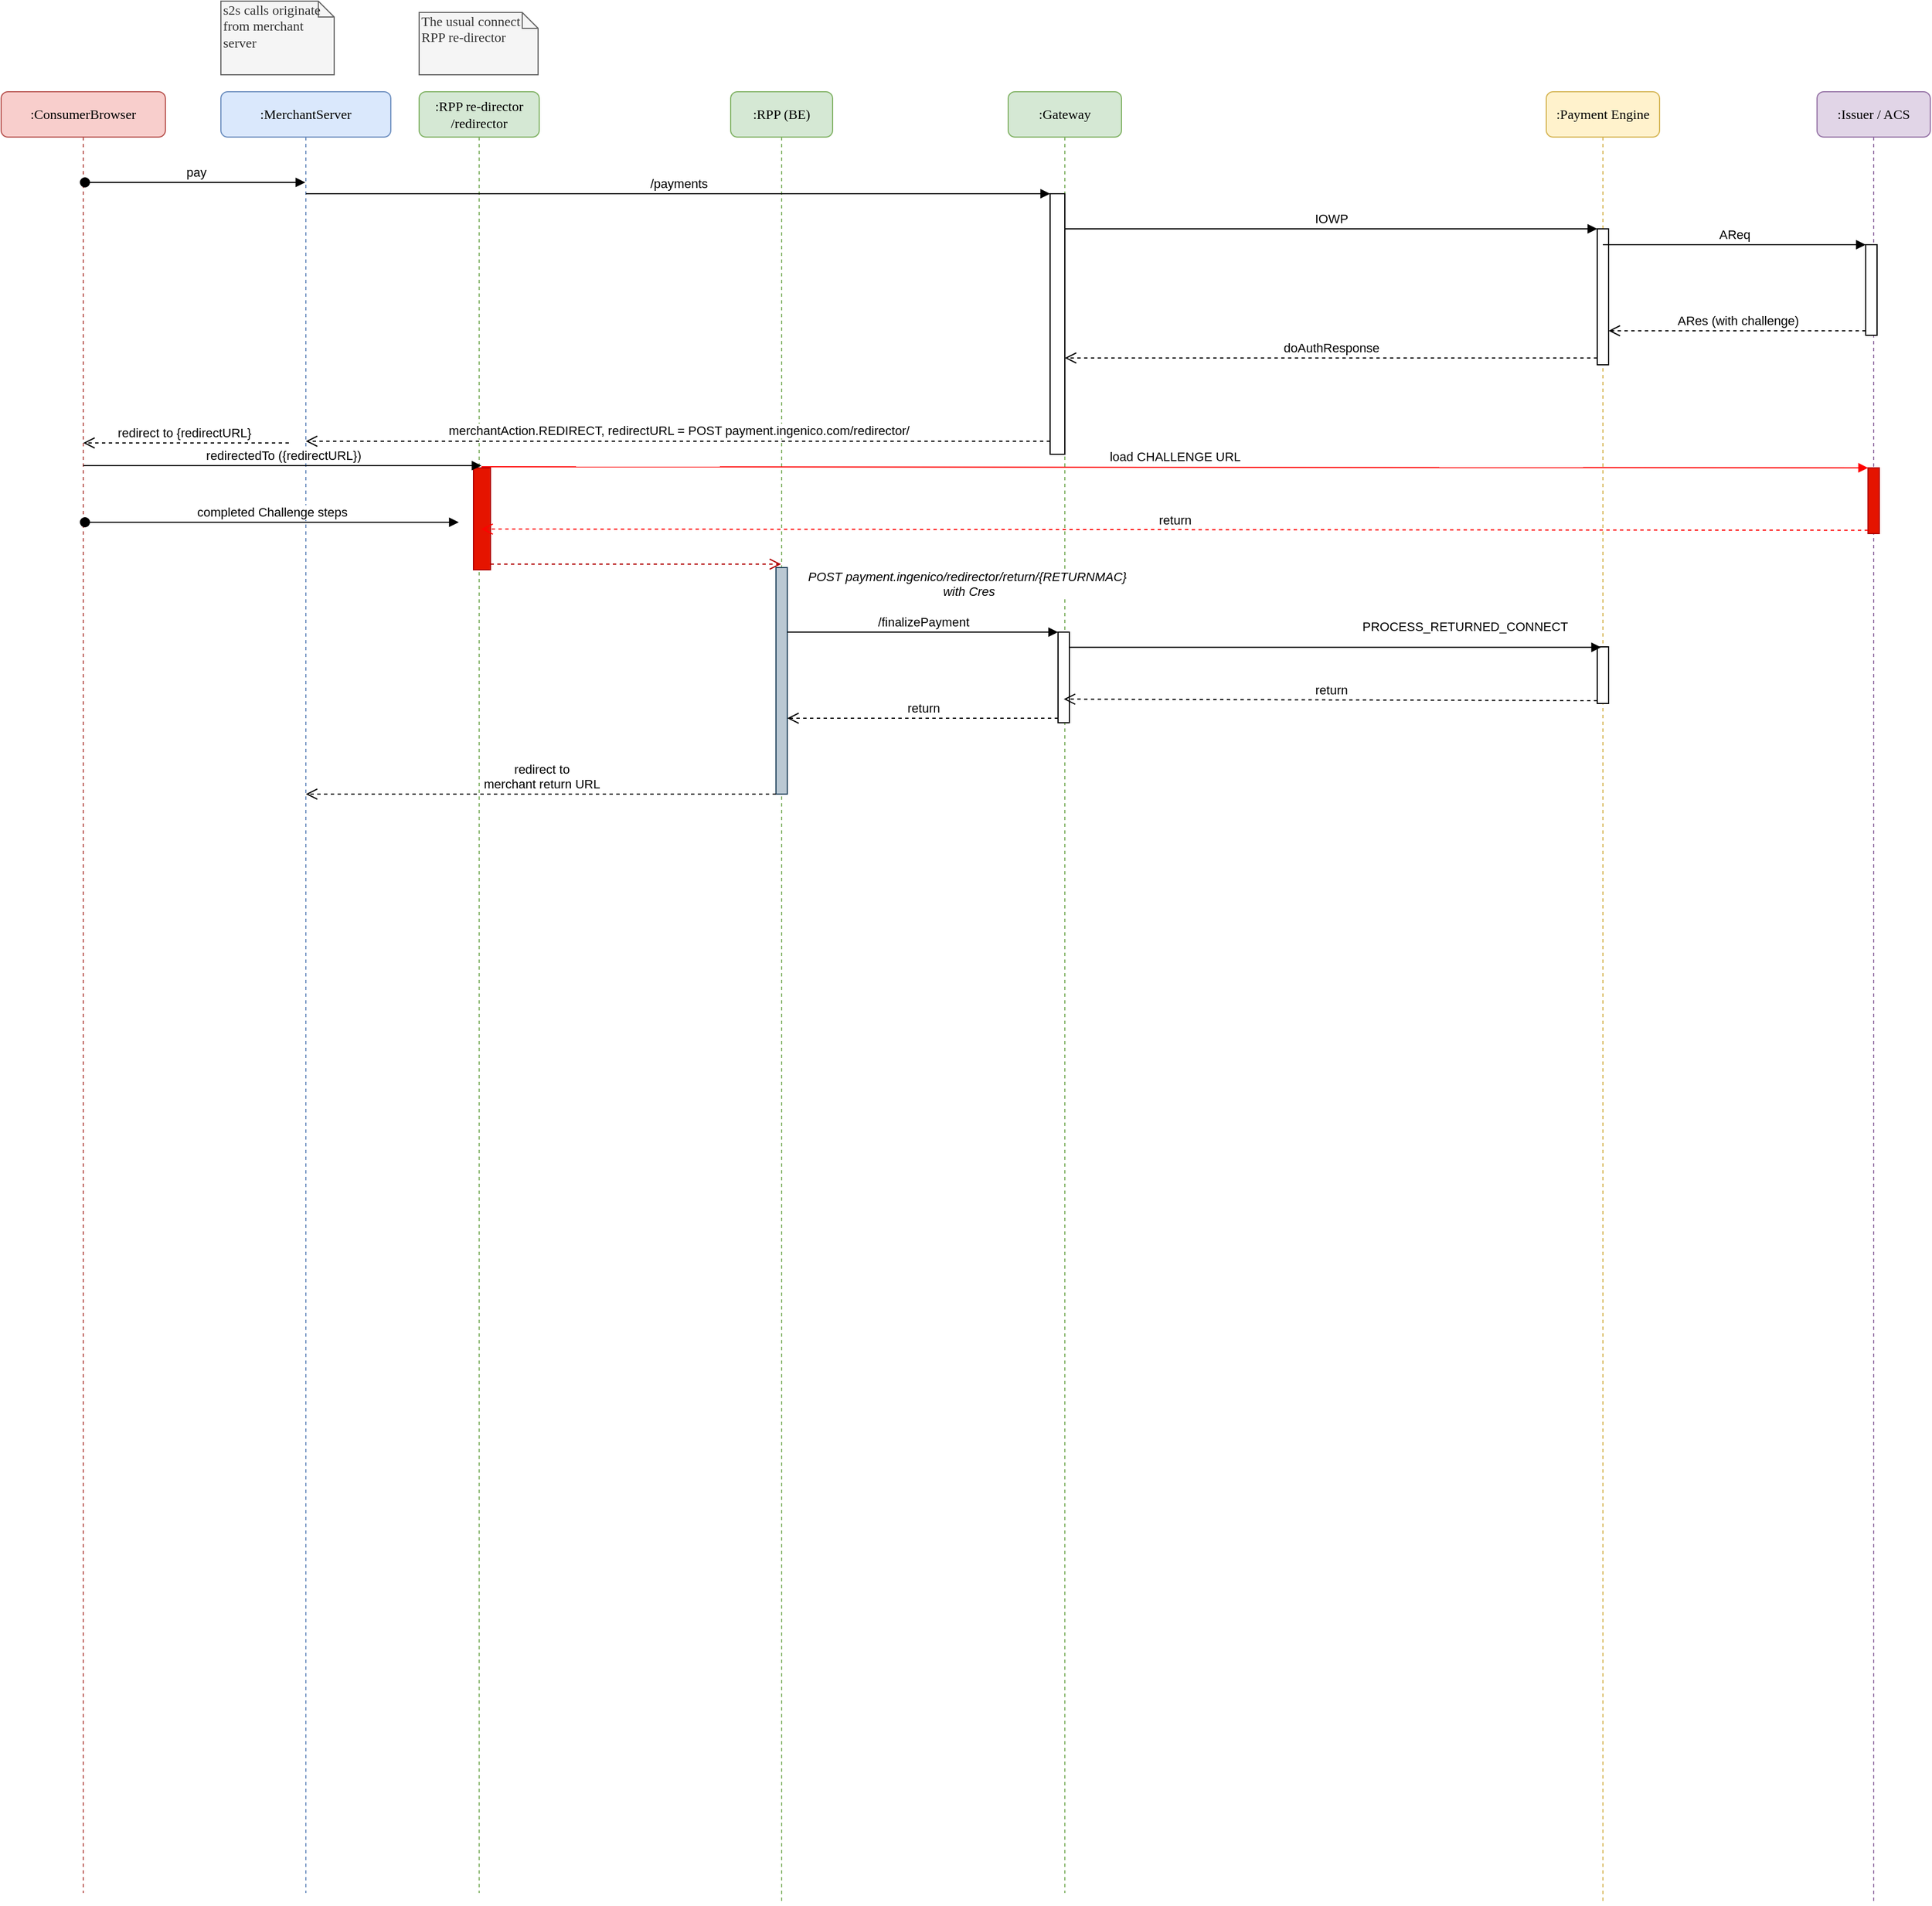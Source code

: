 <mxfile version="10.6.1" type="github"><diagram name="Page-1" id="13e1069c-82ec-6db2-03f1-153e76fe0fe0"><mxGraphModel dx="2323" dy="1192" grid="1" gridSize="10" guides="1" tooltips="1" connect="1" arrows="1" fold="1" page="1" pageScale="1" pageWidth="1100" pageHeight="850" background="#ffffff" math="0" shadow="0"><root><mxCell id="0"/><mxCell id="1" parent="0"/><mxCell id="7baba1c4bc27f4b0-2" value=":MerchantServer" style="shape=umlLifeline;perimeter=lifelinePerimeter;whiteSpace=wrap;html=1;container=1;collapsible=0;recursiveResize=0;outlineConnect=0;rounded=1;shadow=0;comic=0;labelBackgroundColor=none;strokeColor=#6c8ebf;strokeWidth=1;fillColor=#dae8fc;fontFamily=Verdana;fontSize=12;align=center;" parent="1" vertex="1"><mxGeometry x="240" y="80" width="150" height="1590" as="geometry"/></mxCell><mxCell id="7baba1c4bc27f4b0-3" value=":RPP re-director&lt;br&gt;/redirector&lt;br&gt;" style="shape=umlLifeline;perimeter=lifelinePerimeter;whiteSpace=wrap;html=1;container=1;collapsible=0;recursiveResize=0;outlineConnect=0;rounded=1;shadow=0;comic=0;labelBackgroundColor=none;strokeColor=#82b366;strokeWidth=1;fillColor=#d5e8d4;fontFamily=Verdana;fontSize=12;align=center;" parent="1" vertex="1"><mxGeometry x="415" y="80" width="106" height="1590" as="geometry"/></mxCell><mxCell id="ahtyEarRW29v43z4ziP2-85" value="" style="html=1;points=[];perimeter=orthogonalPerimeter;fillColor=#e51400;strokeColor=#B20000;fontColor=#ffffff;" parent="7baba1c4bc27f4b0-3" vertex="1"><mxGeometry x="48" y="332" width="15" height="90" as="geometry"/></mxCell><mxCell id="7baba1c4bc27f4b0-4" value=":RPP (BE)" style="shape=umlLifeline;perimeter=lifelinePerimeter;whiteSpace=wrap;html=1;container=1;collapsible=0;recursiveResize=0;outlineConnect=0;rounded=1;shadow=0;comic=0;labelBackgroundColor=none;strokeColor=#82b366;strokeWidth=1;fillColor=#d5e8d4;fontFamily=Verdana;fontSize=12;align=center;" parent="1" vertex="1"><mxGeometry x="690" y="80" width="90" height="1600" as="geometry"/></mxCell><mxCell id="ahtyEarRW29v43z4ziP2-100" value="" style="html=1;points=[];perimeter=orthogonalPerimeter;fillColor=#bac8d3;strokeColor=#23445d;" parent="7baba1c4bc27f4b0-4" vertex="1"><mxGeometry x="40" y="420" width="10" height="200" as="geometry"/></mxCell><mxCell id="7baba1c4bc27f4b0-6" value=":Gateway" style="shape=umlLifeline;perimeter=lifelinePerimeter;whiteSpace=wrap;html=1;container=1;collapsible=0;recursiveResize=0;outlineConnect=0;rounded=1;shadow=0;comic=0;labelBackgroundColor=none;strokeColor=#82b366;strokeWidth=1;fillColor=#d5e8d4;fontFamily=Verdana;fontSize=12;align=center;" parent="1" vertex="1"><mxGeometry x="935" y="80" width="100" height="1590" as="geometry"/></mxCell><mxCell id="ahtyEarRW29v43z4ziP2-107" value="" style="html=1;points=[];perimeter=orthogonalPerimeter;" parent="7baba1c4bc27f4b0-6" vertex="1"><mxGeometry x="44" y="477" width="10" height="80" as="geometry"/></mxCell><mxCell id="7baba1c4bc27f4b0-8" value=":ConsumerBrowser" style="shape=umlLifeline;perimeter=lifelinePerimeter;whiteSpace=wrap;html=1;container=1;collapsible=0;recursiveResize=0;outlineConnect=0;rounded=1;shadow=0;comic=0;labelBackgroundColor=none;strokeColor=#b85450;strokeWidth=1;fillColor=#f8cecc;fontFamily=Verdana;fontSize=12;align=center;" parent="1" vertex="1"><mxGeometry x="46" y="80" width="145" height="1590" as="geometry"/></mxCell><mxCell id="ahtyEarRW29v43z4ziP2-14" value="pay" style="html=1;verticalAlign=bottom;startArrow=oval;startFill=1;endArrow=block;startSize=8;" parent="7baba1c4bc27f4b0-8" target="7baba1c4bc27f4b0-2" edge="1"><mxGeometry width="60" relative="1" as="geometry"><mxPoint x="74" y="80" as="sourcePoint"/><mxPoint x="125" y="80" as="targetPoint"/></mxGeometry></mxCell><mxCell id="ahtyEarRW29v43z4ziP2-94" value="completed Challenge steps" style="html=1;verticalAlign=bottom;startArrow=oval;startFill=1;endArrow=block;startSize=8;" parent="7baba1c4bc27f4b0-8" edge="1"><mxGeometry width="60" relative="1" as="geometry"><mxPoint x="74" y="380" as="sourcePoint"/><mxPoint x="404" y="380" as="targetPoint"/></mxGeometry></mxCell><mxCell id="7baba1c4bc27f4b0-41" value="s2s calls originate from merchant server" style="shape=note;whiteSpace=wrap;html=1;size=14;verticalAlign=top;align=left;spacingTop=-6;rounded=0;shadow=0;comic=0;labelBackgroundColor=none;strokeColor=#666666;strokeWidth=1;fillColor=#f5f5f5;fontFamily=Verdana;fontSize=12;fontColor=#333333;" parent="1" vertex="1"><mxGeometry x="240" width="100" height="65" as="geometry"/></mxCell><mxCell id="7baba1c4bc27f4b0-42" value="The usual connect RPP re-director" style="shape=note;whiteSpace=wrap;html=1;size=14;verticalAlign=top;align=left;spacingTop=-6;rounded=0;shadow=0;comic=0;labelBackgroundColor=none;strokeColor=#666666;strokeWidth=1;fillColor=#f5f5f5;fontFamily=Verdana;fontSize=12;fontColor=#333333;" parent="1" vertex="1"><mxGeometry x="415" y="10" width="105" height="55" as="geometry"/></mxCell><mxCell id="ahtyEarRW29v43z4ziP2-1" value=":Payment Engine" style="shape=umlLifeline;perimeter=lifelinePerimeter;whiteSpace=wrap;html=1;container=1;collapsible=0;recursiveResize=0;outlineConnect=0;rounded=1;shadow=0;comic=0;labelBackgroundColor=none;strokeColor=#d6b656;strokeWidth=1;fillColor=#fff2cc;fontFamily=Verdana;fontSize=12;align=center;" parent="1" vertex="1"><mxGeometry x="1410" y="80" width="100" height="1600" as="geometry"/></mxCell><mxCell id="ahtyEarRW29v43z4ziP2-23" value="" style="html=1;points=[];perimeter=orthogonalPerimeter;" parent="ahtyEarRW29v43z4ziP2-1" vertex="1"><mxGeometry x="45" y="121" width="10" height="120" as="geometry"/></mxCell><mxCell id="ahtyEarRW29v43z4ziP2-114" value="" style="html=1;points=[];perimeter=orthogonalPerimeter;" parent="ahtyEarRW29v43z4ziP2-1" vertex="1"><mxGeometry x="45" y="490" width="10" height="50" as="geometry"/></mxCell><mxCell id="ahtyEarRW29v43z4ziP2-2" value=":Issuer / ACS" style="shape=umlLifeline;perimeter=lifelinePerimeter;whiteSpace=wrap;html=1;container=1;collapsible=0;recursiveResize=0;outlineConnect=0;rounded=1;shadow=0;comic=0;labelBackgroundColor=none;strokeColor=#9673a6;strokeWidth=1;fillColor=#e1d5e7;fontFamily=Verdana;fontSize=12;align=center;" parent="1" vertex="1"><mxGeometry x="1649" y="80" width="100" height="1600" as="geometry"/></mxCell><mxCell id="O6aV-59uX-lpWg7ecfZw-2" value="" style="html=1;points=[];perimeter=orthogonalPerimeter;" vertex="1" parent="ahtyEarRW29v43z4ziP2-2"><mxGeometry x="43" y="135" width="10" height="80" as="geometry"/></mxCell><mxCell id="O6aV-59uX-lpWg7ecfZw-6" value="" style="html=1;points=[];perimeter=orthogonalPerimeter;fillColor=#e51400;strokeColor=#B20000;fontColor=#ffffff;" vertex="1" parent="ahtyEarRW29v43z4ziP2-2"><mxGeometry x="45" y="332" width="10" height="58" as="geometry"/></mxCell><mxCell id="ahtyEarRW29v43z4ziP2-20" value="" style="html=1;points=[];perimeter=orthogonalPerimeter;" parent="1" vertex="1"><mxGeometry x="972" y="170" width="13" height="230" as="geometry"/></mxCell><mxCell id="ahtyEarRW29v43z4ziP2-21" value="/payments" style="html=1;verticalAlign=bottom;endArrow=block;entryX=0;entryY=0;" parent="1" source="7baba1c4bc27f4b0-2" target="ahtyEarRW29v43z4ziP2-20" edge="1"><mxGeometry relative="1" as="geometry"><mxPoint x="901.5" y="170" as="sourcePoint"/></mxGeometry></mxCell><mxCell id="ahtyEarRW29v43z4ziP2-22" value="merchantAction.REDIRECT, redirectURL = POST payment.ingenico.com/redirector/&lt;br&gt;" style="html=1;verticalAlign=bottom;endArrow=open;dashed=1;endSize=8;exitX=0;exitY=0.95;" parent="1" source="ahtyEarRW29v43z4ziP2-20" target="7baba1c4bc27f4b0-2" edge="1"><mxGeometry relative="1" as="geometry"><mxPoint x="901.5" y="246" as="targetPoint"/></mxGeometry></mxCell><mxCell id="ahtyEarRW29v43z4ziP2-24" value="IOWP" style="html=1;verticalAlign=bottom;endArrow=block;entryX=0;entryY=0;" parent="1" source="7baba1c4bc27f4b0-6" target="ahtyEarRW29v43z4ziP2-23" edge="1"><mxGeometry relative="1" as="geometry"><mxPoint x="1385" y="200.5" as="sourcePoint"/></mxGeometry></mxCell><mxCell id="ahtyEarRW29v43z4ziP2-25" value="doAuthResponse" style="html=1;verticalAlign=bottom;endArrow=open;dashed=1;endSize=8;exitX=0;exitY=0.95;" parent="1" source="ahtyEarRW29v43z4ziP2-23" target="7baba1c4bc27f4b0-6" edge="1"><mxGeometry relative="1" as="geometry"><mxPoint x="1385" y="276.5" as="targetPoint"/></mxGeometry></mxCell><mxCell id="ahtyEarRW29v43z4ziP2-29" value="redirect to {redirectURL}&amp;nbsp;" style="html=1;verticalAlign=bottom;endArrow=open;dashed=1;endSize=8;" parent="1" target="7baba1c4bc27f4b0-8" edge="1"><mxGeometry relative="1" as="geometry"><mxPoint x="300" y="390" as="sourcePoint"/><mxPoint x="220" y="390" as="targetPoint"/></mxGeometry></mxCell><mxCell id="ahtyEarRW29v43z4ziP2-35" value="redirectedTo ({redirectURL})" style="html=1;verticalAlign=bottom;endArrow=block;" parent="1" source="7baba1c4bc27f4b0-8" edge="1"><mxGeometry relative="1" as="geometry"><mxPoint x="545" y="410" as="sourcePoint"/><mxPoint x="470" y="410" as="targetPoint"/></mxGeometry></mxCell><mxCell id="ahtyEarRW29v43z4ziP2-95" value="&lt;em&gt;POST payment.ingenico/redirector/return/{RETURNMAC}&amp;nbsp;&lt;br&gt;with Cres&lt;br&gt;&lt;/em&gt;" style="html=1;verticalAlign=bottom;endArrow=open;dashed=1;endSize=8;fillColor=#e51400;strokeColor=#B20000;" parent="1" edge="1" target="7baba1c4bc27f4b0-4"><mxGeometry x="1" y="-169" relative="1" as="geometry"><mxPoint x="478" y="497" as="sourcePoint"/><mxPoint x="614.071" y="497" as="targetPoint"/><mxPoint x="165" y="-136" as="offset"/></mxGeometry></mxCell><mxCell id="ahtyEarRW29v43z4ziP2-115" value="PROCESS_RETURNED_CONNECT" style="html=1;verticalAlign=bottom;endArrow=block;entryX=0.333;entryY=0.008;entryDx=0;entryDy=0;entryPerimeter=0;" parent="1" edge="1" target="ahtyEarRW29v43z4ziP2-114" source="ahtyEarRW29v43z4ziP2-107"><mxGeometry x="0.486" y="9" relative="1" as="geometry"><mxPoint x="984.071" y="540.429" as="sourcePoint"/><mxPoint x="1460" y="670" as="targetPoint"/><mxPoint as="offset"/></mxGeometry></mxCell><mxCell id="ahtyEarRW29v43z4ziP2-116" value="return" style="html=1;verticalAlign=bottom;endArrow=open;dashed=1;endSize=8;exitX=0;exitY=0.95;" parent="1" source="ahtyEarRW29v43z4ziP2-114" edge="1"><mxGeometry relative="1" as="geometry"><mxPoint x="984.071" y="616.143" as="targetPoint"/></mxGeometry></mxCell><mxCell id="ahtyEarRW29v43z4ziP2-108" value="/finalizePayment" style="html=1;verticalAlign=bottom;endArrow=block;entryX=0;entryY=0;" parent="1" source="ahtyEarRW29v43z4ziP2-100" target="ahtyEarRW29v43z4ziP2-107" edge="1"><mxGeometry relative="1" as="geometry"><mxPoint x="620" y="557" as="sourcePoint"/><Array as="points"><mxPoint x="930" y="557"/></Array></mxGeometry></mxCell><mxCell id="ahtyEarRW29v43z4ziP2-109" value="return" style="html=1;verticalAlign=bottom;endArrow=open;dashed=1;endSize=8;exitX=0;exitY=0.95;" parent="1" source="ahtyEarRW29v43z4ziP2-107" target="ahtyEarRW29v43z4ziP2-100" edge="1"><mxGeometry relative="1" as="geometry"><mxPoint x="620" y="633.143" as="targetPoint"/></mxGeometry></mxCell><mxCell id="O6aV-59uX-lpWg7ecfZw-3" value="AReq" style="html=1;verticalAlign=bottom;endArrow=block;entryX=0;entryY=0;" edge="1" target="O6aV-59uX-lpWg7ecfZw-2" parent="1" source="ahtyEarRW29v43z4ziP2-1"><mxGeometry relative="1" as="geometry"><mxPoint x="1622" y="205" as="sourcePoint"/></mxGeometry></mxCell><mxCell id="O6aV-59uX-lpWg7ecfZw-4" value="ARes (with challenge)" style="html=1;verticalAlign=bottom;endArrow=open;dashed=1;endSize=8;exitX=0;exitY=0.95;" edge="1" source="O6aV-59uX-lpWg7ecfZw-2" parent="1" target="ahtyEarRW29v43z4ziP2-23"><mxGeometry relative="1" as="geometry"><mxPoint x="1622" y="281" as="targetPoint"/></mxGeometry></mxCell><mxCell id="O6aV-59uX-lpWg7ecfZw-7" value="load CHALLENGE URL" style="html=1;verticalAlign=bottom;endArrow=block;entryX=0;entryY=0;strokeColor=#FF0000;" edge="1" target="O6aV-59uX-lpWg7ecfZw-6" parent="1"><mxGeometry relative="1" as="geometry"><mxPoint x="470" y="411" as="sourcePoint"/></mxGeometry></mxCell><mxCell id="O6aV-59uX-lpWg7ecfZw-8" value="return" style="html=1;verticalAlign=bottom;endArrow=open;dashed=1;endSize=8;exitX=0;exitY=0.95;strokeColor=#FF0000;" edge="1" source="O6aV-59uX-lpWg7ecfZw-6" parent="1"><mxGeometry relative="1" as="geometry"><mxPoint x="470" y="466" as="targetPoint"/></mxGeometry></mxCell><mxCell id="O6aV-59uX-lpWg7ecfZw-12" value="redirect to &lt;br&gt;merchant return URL" style="html=1;verticalAlign=bottom;endArrow=open;dashed=1;endSize=8;exitX=0;exitY=1;exitDx=0;exitDy=0;exitPerimeter=0;" edge="1" parent="1" source="ahtyEarRW29v43z4ziP2-100" target="7baba1c4bc27f4b0-2"><mxGeometry relative="1" as="geometry"><mxPoint x="600" y="1493" as="sourcePoint"/><mxPoint x="463" y="1493" as="targetPoint"/></mxGeometry></mxCell></root></mxGraphModel></diagram></mxfile>
